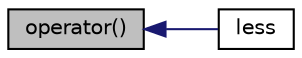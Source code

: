 digraph "operator()"
{
  bgcolor="transparent";
  edge [fontname="Helvetica",fontsize="10",labelfontname="Helvetica",labelfontsize="10"];
  node [fontname="Helvetica",fontsize="10",shape=record];
  rankdir="LR";
  Node401 [label="operator()",height=0.2,width=0.4,color="black", fillcolor="grey75", style="filled", fontcolor="black"];
  Node401 -> Node402 [dir="back",color="midnightblue",fontsize="10",style="solid",fontname="Helvetica"];
  Node402 [label="less",height=0.2,width=0.4,color="black",URL="$a28853.html#a9895380888f2c4618ac4d892dee1d024"];
}
